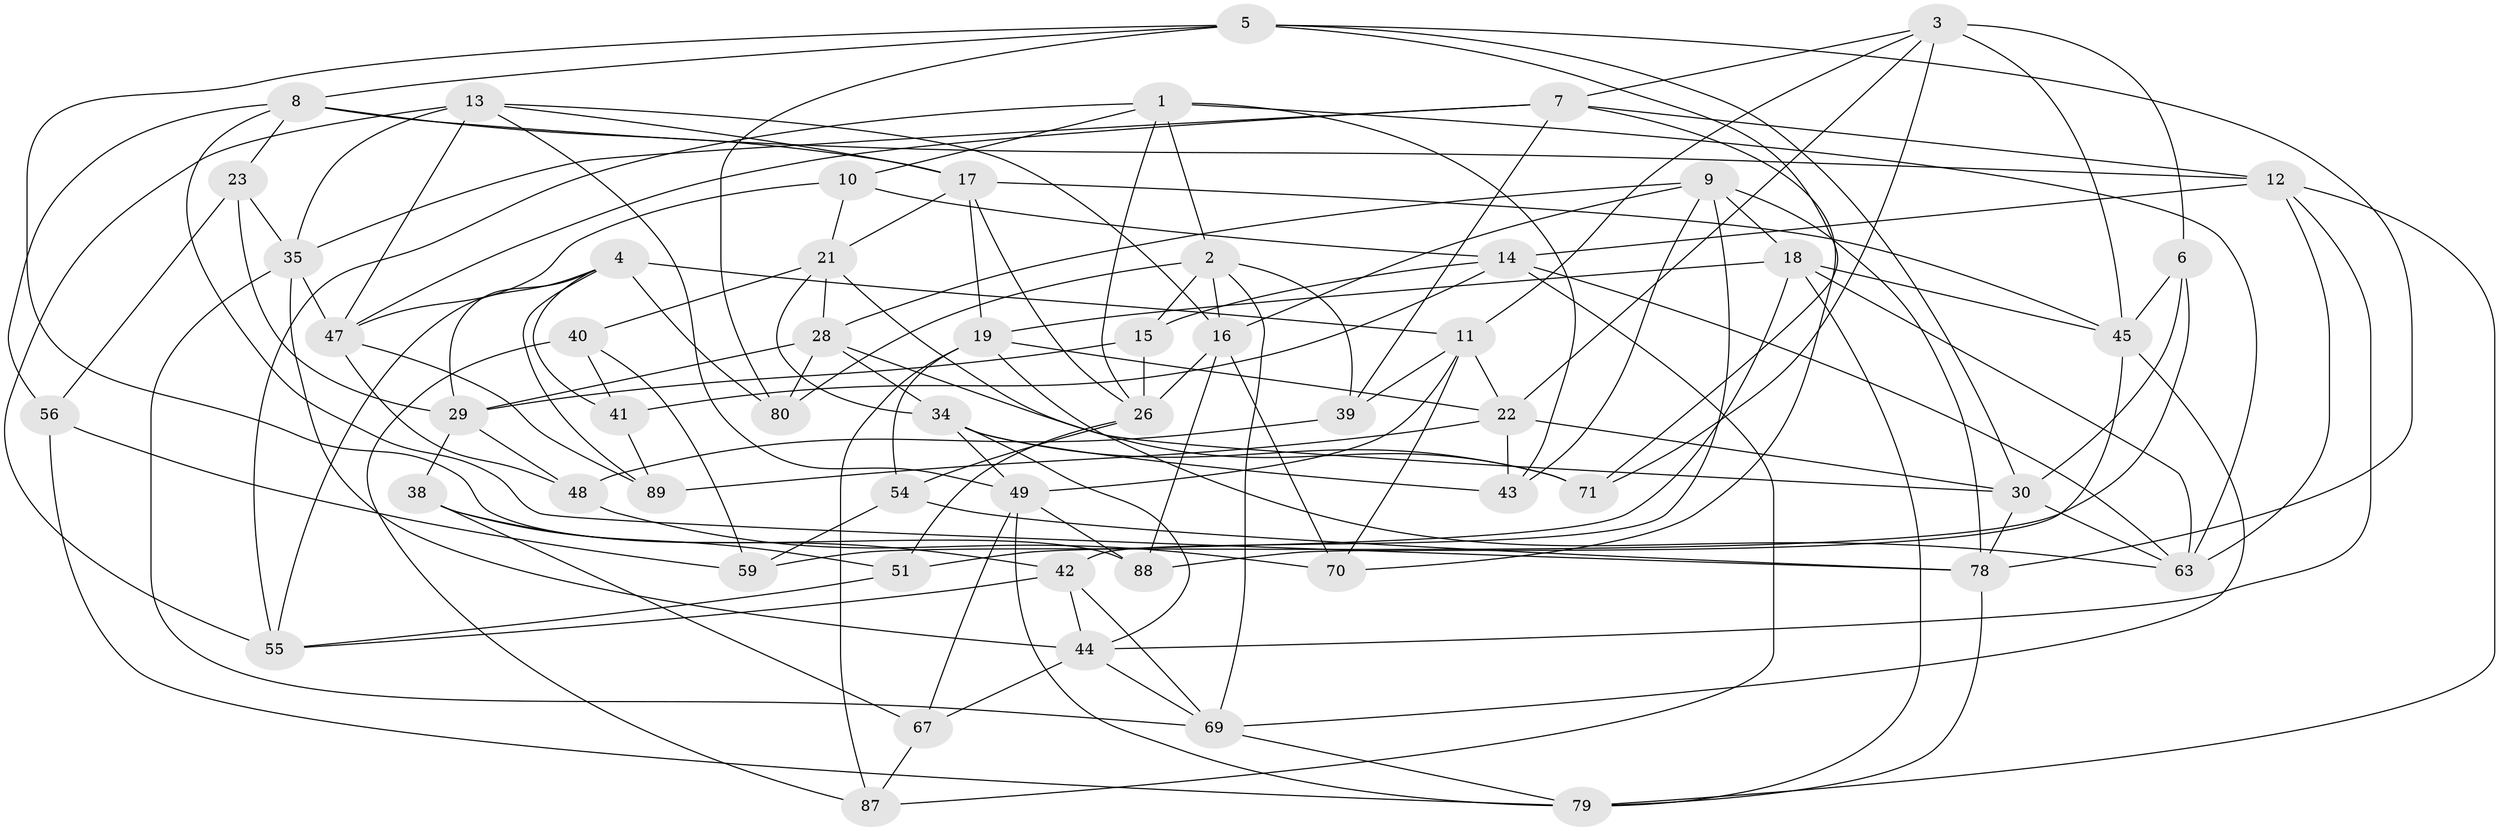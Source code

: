 // original degree distribution, {4: 1.0}
// Generated by graph-tools (version 1.1) at 2025/42/03/06/25 10:42:25]
// undirected, 55 vertices, 143 edges
graph export_dot {
graph [start="1"]
  node [color=gray90,style=filled];
  1 [super="+53"];
  2 [super="+50"];
  3 [super="+52"];
  4 [super="+31"];
  5 [super="+24"];
  6;
  7 [super="+75"];
  8 [super="+61"];
  9 [super="+84"];
  10;
  11 [super="+20"];
  12 [super="+33"];
  13 [super="+27"];
  14 [super="+25"];
  15;
  16 [super="+32"];
  17 [super="+82"];
  18 [super="+62"];
  19 [super="+57"];
  21 [super="+77"];
  22 [super="+64"];
  23;
  26 [super="+74"];
  28 [super="+85"];
  29 [super="+68"];
  30 [super="+73"];
  34 [super="+36"];
  35 [super="+37"];
  38;
  39;
  40;
  41;
  42 [super="+72"];
  43;
  44 [super="+46"];
  45 [super="+58"];
  47 [super="+66"];
  48;
  49 [super="+76"];
  51;
  54;
  55 [super="+60"];
  56;
  59;
  63 [super="+65"];
  67;
  69 [super="+81"];
  70;
  71;
  78 [super="+83"];
  79 [super="+86"];
  80;
  87;
  88;
  89;
  1 -- 55;
  1 -- 26;
  1 -- 2;
  1 -- 10;
  1 -- 43;
  1 -- 63;
  2 -- 16;
  2 -- 15;
  2 -- 69;
  2 -- 80;
  2 -- 39;
  3 -- 7;
  3 -- 71;
  3 -- 11;
  3 -- 6;
  3 -- 22;
  3 -- 45;
  4 -- 41;
  4 -- 11;
  4 -- 55;
  4 -- 80;
  4 -- 89;
  4 -- 29;
  5 -- 71;
  5 -- 80;
  5 -- 88;
  5 -- 78;
  5 -- 30;
  5 -- 8;
  6 -- 59;
  6 -- 45;
  6 -- 30;
  7 -- 39;
  7 -- 47;
  7 -- 35;
  7 -- 70;
  7 -- 12;
  8 -- 12;
  8 -- 78;
  8 -- 56;
  8 -- 17;
  8 -- 23;
  9 -- 78;
  9 -- 43;
  9 -- 28;
  9 -- 18;
  9 -- 42;
  9 -- 16;
  10 -- 47;
  10 -- 21;
  10 -- 14;
  11 -- 49;
  11 -- 70;
  11 -- 22;
  11 -- 39;
  12 -- 79;
  12 -- 63;
  12 -- 14;
  12 -- 44;
  13 -- 16;
  13 -- 17;
  13 -- 47;
  13 -- 49;
  13 -- 35;
  13 -- 55;
  14 -- 15;
  14 -- 41;
  14 -- 87;
  14 -- 63;
  15 -- 29;
  15 -- 26;
  16 -- 26;
  16 -- 88;
  16 -- 70;
  17 -- 45;
  17 -- 26;
  17 -- 19;
  17 -- 21;
  18 -- 51;
  18 -- 79;
  18 -- 45;
  18 -- 63;
  18 -- 19;
  19 -- 87;
  19 -- 63;
  19 -- 54;
  19 -- 22;
  21 -- 71;
  21 -- 40;
  21 -- 34;
  21 -- 28;
  22 -- 89;
  22 -- 30;
  22 -- 43;
  23 -- 56;
  23 -- 35;
  23 -- 29;
  26 -- 51;
  26 -- 54;
  28 -- 29;
  28 -- 30;
  28 -- 34;
  28 -- 80;
  29 -- 48;
  29 -- 38;
  30 -- 78;
  30 -- 63;
  34 -- 71;
  34 -- 49;
  34 -- 43;
  34 -- 44;
  35 -- 44;
  35 -- 69;
  35 -- 47;
  38 -- 51;
  38 -- 42;
  38 -- 67;
  39 -- 48;
  40 -- 41;
  40 -- 59;
  40 -- 87;
  41 -- 89;
  42 -- 44;
  42 -- 55 [weight=2];
  42 -- 69;
  44 -- 67;
  44 -- 69;
  45 -- 69;
  45 -- 88;
  47 -- 89;
  47 -- 48;
  48 -- 70;
  49 -- 67;
  49 -- 79;
  49 -- 88;
  51 -- 55;
  54 -- 78;
  54 -- 59;
  56 -- 59;
  56 -- 79;
  67 -- 87;
  69 -- 79;
  78 -- 79;
}

